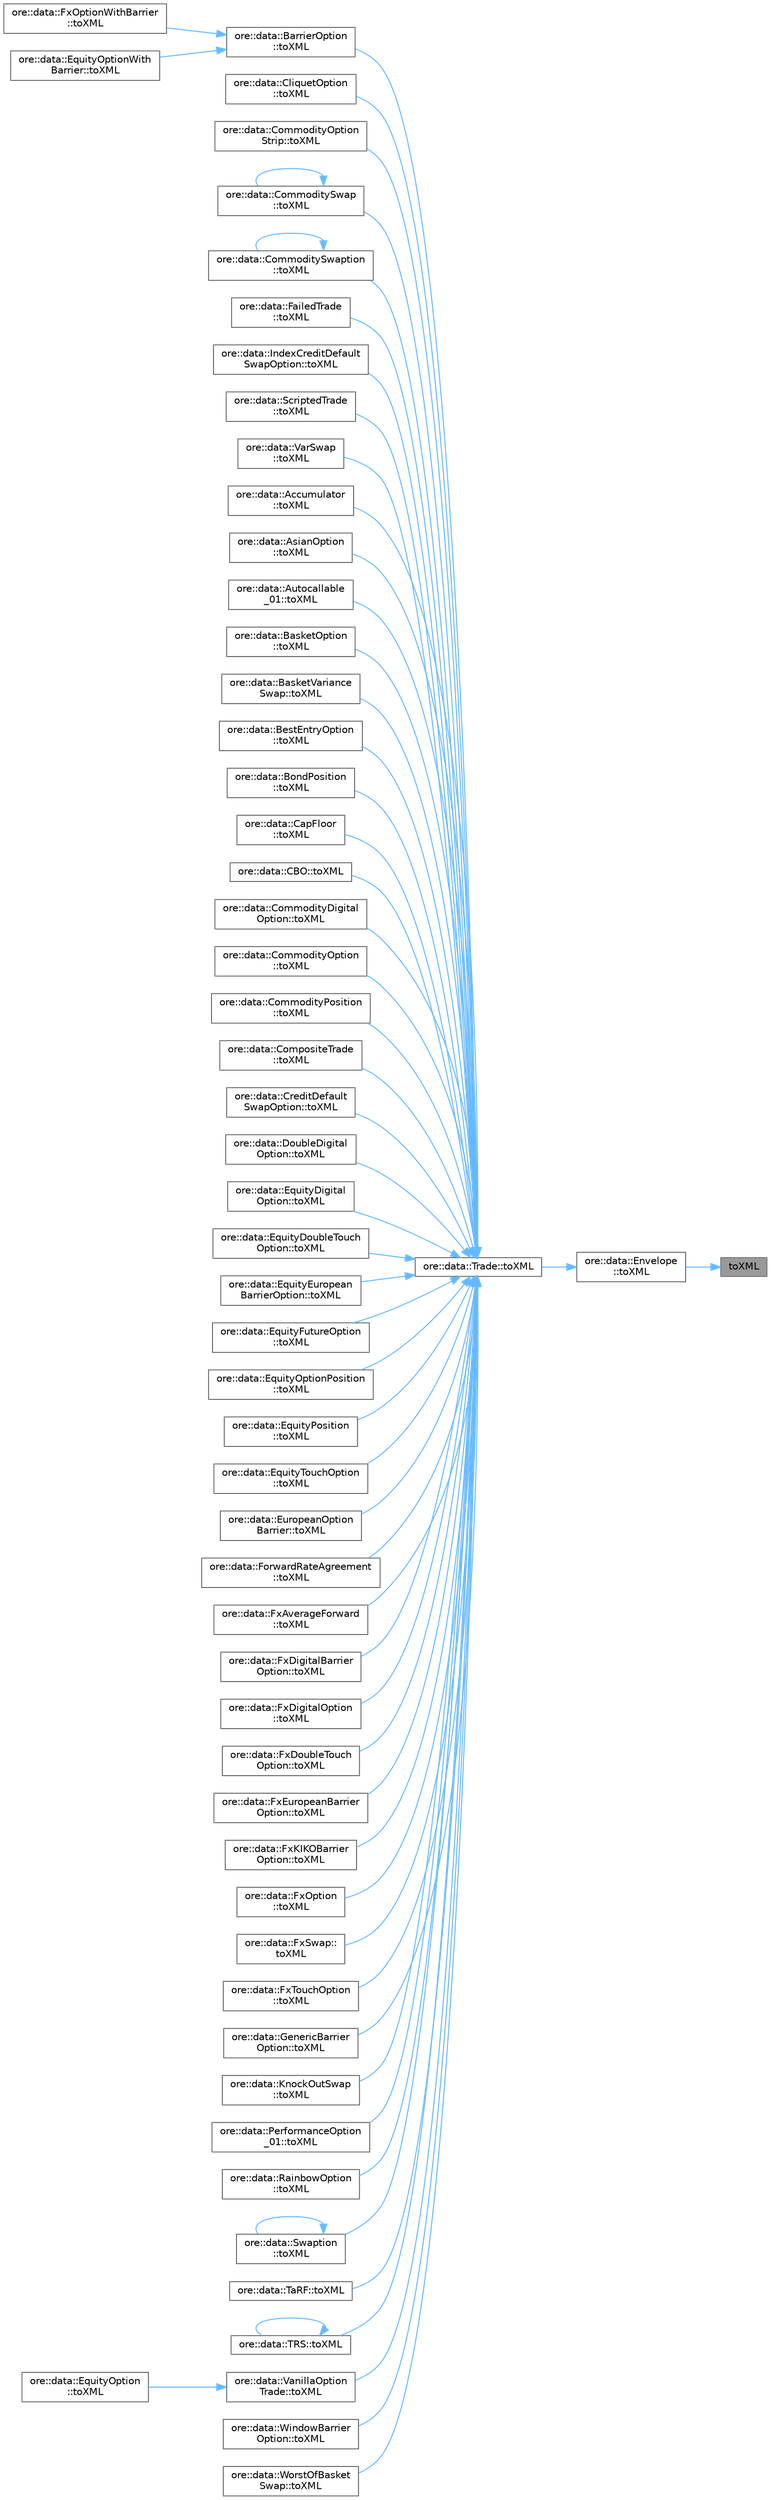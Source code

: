 digraph "toXML"
{
 // INTERACTIVE_SVG=YES
 // LATEX_PDF_SIZE
  bgcolor="transparent";
  edge [fontname=Helvetica,fontsize=10,labelfontname=Helvetica,labelfontsize=10];
  node [fontname=Helvetica,fontsize=10,shape=box,height=0.2,width=0.4];
  rankdir="RL";
  Node1 [label="toXML",height=0.2,width=0.4,color="gray40", fillcolor="grey60", style="filled", fontcolor="black",tooltip=" "];
  Node1 -> Node2 [dir="back",color="steelblue1",style="solid"];
  Node2 [label="ore::data::Envelope\l::toXML",height=0.2,width=0.4,color="grey40", fillcolor="white", style="filled",URL="$classore_1_1data_1_1_envelope.html#a0881d80390ae17ef0094dcd8c91c4936",tooltip=" "];
  Node2 -> Node3 [dir="back",color="steelblue1",style="solid"];
  Node3 [label="ore::data::Trade::toXML",height=0.2,width=0.4,color="grey40", fillcolor="white", style="filled",URL="$classore_1_1data_1_1_trade.html#a0881d80390ae17ef0094dcd8c91c4936",tooltip=" "];
  Node3 -> Node4 [dir="back",color="steelblue1",style="solid"];
  Node4 [label="ore::data::BarrierOption\l::toXML",height=0.2,width=0.4,color="grey40", fillcolor="white", style="filled",URL="$classore_1_1data_1_1_barrier_option.html#a5ab84b4972e623b734fc13becbf7902e",tooltip=" "];
  Node4 -> Node5 [dir="back",color="steelblue1",style="solid"];
  Node5 [label="ore::data::FxOptionWithBarrier\l::toXML",height=0.2,width=0.4,color="grey40", fillcolor="white", style="filled",URL="$classore_1_1data_1_1_fx_option_with_barrier.html#ae3c6d373eeb2618e05c621790d9e77da",tooltip=" "];
  Node4 -> Node6 [dir="back",color="steelblue1",style="solid"];
  Node6 [label="ore::data::EquityOptionWith\lBarrier::toXML",height=0.2,width=0.4,color="grey40", fillcolor="white", style="filled",URL="$classore_1_1data_1_1_equity_option_with_barrier.html#ae3c6d373eeb2618e05c621790d9e77da",tooltip=" "];
  Node3 -> Node7 [dir="back",color="steelblue1",style="solid"];
  Node7 [label="ore::data::CliquetOption\l::toXML",height=0.2,width=0.4,color="grey40", fillcolor="white", style="filled",URL="$classore_1_1data_1_1_cliquet_option.html#a5ab84b4972e623b734fc13becbf7902e",tooltip=" "];
  Node3 -> Node8 [dir="back",color="steelblue1",style="solid"];
  Node8 [label="ore::data::CommodityOption\lStrip::toXML",height=0.2,width=0.4,color="grey40", fillcolor="white", style="filled",URL="$classore_1_1data_1_1_commodity_option_strip.html#a5ab84b4972e623b734fc13becbf7902e",tooltip=" "];
  Node3 -> Node9 [dir="back",color="steelblue1",style="solid"];
  Node9 [label="ore::data::CommoditySwap\l::toXML",height=0.2,width=0.4,color="grey40", fillcolor="white", style="filled",URL="$classore_1_1data_1_1_commodity_swap.html#a5ab84b4972e623b734fc13becbf7902e",tooltip=" "];
  Node9 -> Node9 [dir="back",color="steelblue1",style="solid"];
  Node3 -> Node10 [dir="back",color="steelblue1",style="solid"];
  Node10 [label="ore::data::CommoditySwaption\l::toXML",height=0.2,width=0.4,color="grey40", fillcolor="white", style="filled",URL="$classore_1_1data_1_1_commodity_swaption.html#a5ab84b4972e623b734fc13becbf7902e",tooltip=" "];
  Node10 -> Node10 [dir="back",color="steelblue1",style="solid"];
  Node3 -> Node11 [dir="back",color="steelblue1",style="solid"];
  Node11 [label="ore::data::FailedTrade\l::toXML",height=0.2,width=0.4,color="grey40", fillcolor="white", style="filled",URL="$classore_1_1data_1_1_failed_trade.html#a5ab84b4972e623b734fc13becbf7902e",tooltip=" "];
  Node3 -> Node12 [dir="back",color="steelblue1",style="solid"];
  Node12 [label="ore::data::IndexCreditDefault\lSwapOption::toXML",height=0.2,width=0.4,color="grey40", fillcolor="white", style="filled",URL="$classore_1_1data_1_1_index_credit_default_swap_option.html#a5ab84b4972e623b734fc13becbf7902e",tooltip=" "];
  Node3 -> Node13 [dir="back",color="steelblue1",style="solid"];
  Node13 [label="ore::data::ScriptedTrade\l::toXML",height=0.2,width=0.4,color="grey40", fillcolor="white", style="filled",URL="$classore_1_1data_1_1_scripted_trade.html#a5ab84b4972e623b734fc13becbf7902e",tooltip=" "];
  Node3 -> Node14 [dir="back",color="steelblue1",style="solid"];
  Node14 [label="ore::data::VarSwap\l::toXML",height=0.2,width=0.4,color="grey40", fillcolor="white", style="filled",URL="$classore_1_1data_1_1_var_swap.html#a5ab84b4972e623b734fc13becbf7902e",tooltip=" "];
  Node3 -> Node15 [dir="back",color="steelblue1",style="solid"];
  Node15 [label="ore::data::Accumulator\l::toXML",height=0.2,width=0.4,color="grey40", fillcolor="white", style="filled",URL="$classore_1_1data_1_1_accumulator.html#a0881d80390ae17ef0094dcd8c91c4936",tooltip=" "];
  Node3 -> Node16 [dir="back",color="steelblue1",style="solid"];
  Node16 [label="ore::data::AsianOption\l::toXML",height=0.2,width=0.4,color="grey40", fillcolor="white", style="filled",URL="$classore_1_1data_1_1_asian_option.html#a0881d80390ae17ef0094dcd8c91c4936",tooltip=" "];
  Node3 -> Node17 [dir="back",color="steelblue1",style="solid"];
  Node17 [label="ore::data::Autocallable\l_01::toXML",height=0.2,width=0.4,color="grey40", fillcolor="white", style="filled",URL="$classore_1_1data_1_1_autocallable__01.html#a0881d80390ae17ef0094dcd8c91c4936",tooltip=" "];
  Node3 -> Node18 [dir="back",color="steelblue1",style="solid"];
  Node18 [label="ore::data::BasketOption\l::toXML",height=0.2,width=0.4,color="grey40", fillcolor="white", style="filled",URL="$classore_1_1data_1_1_basket_option.html#a0881d80390ae17ef0094dcd8c91c4936",tooltip=" "];
  Node3 -> Node19 [dir="back",color="steelblue1",style="solid"];
  Node19 [label="ore::data::BasketVariance\lSwap::toXML",height=0.2,width=0.4,color="grey40", fillcolor="white", style="filled",URL="$classore_1_1data_1_1_basket_variance_swap.html#a0881d80390ae17ef0094dcd8c91c4936",tooltip=" "];
  Node3 -> Node20 [dir="back",color="steelblue1",style="solid"];
  Node20 [label="ore::data::BestEntryOption\l::toXML",height=0.2,width=0.4,color="grey40", fillcolor="white", style="filled",URL="$classore_1_1data_1_1_best_entry_option.html#a0881d80390ae17ef0094dcd8c91c4936",tooltip=" "];
  Node3 -> Node21 [dir="back",color="steelblue1",style="solid"];
  Node21 [label="ore::data::BondPosition\l::toXML",height=0.2,width=0.4,color="grey40", fillcolor="white", style="filled",URL="$classore_1_1data_1_1_bond_position.html#a0881d80390ae17ef0094dcd8c91c4936",tooltip=" "];
  Node3 -> Node22 [dir="back",color="steelblue1",style="solid"];
  Node22 [label="ore::data::CapFloor\l::toXML",height=0.2,width=0.4,color="grey40", fillcolor="white", style="filled",URL="$classore_1_1data_1_1_cap_floor.html#a0881d80390ae17ef0094dcd8c91c4936",tooltip=" "];
  Node3 -> Node23 [dir="back",color="steelblue1",style="solid"];
  Node23 [label="ore::data::CBO::toXML",height=0.2,width=0.4,color="grey40", fillcolor="white", style="filled",URL="$classore_1_1data_1_1_c_b_o.html#a0881d80390ae17ef0094dcd8c91c4936",tooltip=" "];
  Node3 -> Node24 [dir="back",color="steelblue1",style="solid"];
  Node24 [label="ore::data::CommodityDigital\lOption::toXML",height=0.2,width=0.4,color="grey40", fillcolor="white", style="filled",URL="$classore_1_1data_1_1_commodity_digital_option.html#a0881d80390ae17ef0094dcd8c91c4936",tooltip=" "];
  Node3 -> Node25 [dir="back",color="steelblue1",style="solid"];
  Node25 [label="ore::data::CommodityOption\l::toXML",height=0.2,width=0.4,color="grey40", fillcolor="white", style="filled",URL="$classore_1_1data_1_1_commodity_option.html#a0881d80390ae17ef0094dcd8c91c4936",tooltip=" "];
  Node3 -> Node26 [dir="back",color="steelblue1",style="solid"];
  Node26 [label="ore::data::CommodityPosition\l::toXML",height=0.2,width=0.4,color="grey40", fillcolor="white", style="filled",URL="$classore_1_1data_1_1_commodity_position.html#a0881d80390ae17ef0094dcd8c91c4936",tooltip=" "];
  Node3 -> Node27 [dir="back",color="steelblue1",style="solid"];
  Node27 [label="ore::data::CompositeTrade\l::toXML",height=0.2,width=0.4,color="grey40", fillcolor="white", style="filled",URL="$classore_1_1data_1_1_composite_trade.html#a0881d80390ae17ef0094dcd8c91c4936",tooltip=" "];
  Node3 -> Node28 [dir="back",color="steelblue1",style="solid"];
  Node28 [label="ore::data::CreditDefault\lSwapOption::toXML",height=0.2,width=0.4,color="grey40", fillcolor="white", style="filled",URL="$classore_1_1data_1_1_credit_default_swap_option.html#a0881d80390ae17ef0094dcd8c91c4936",tooltip=" "];
  Node3 -> Node29 [dir="back",color="steelblue1",style="solid"];
  Node29 [label="ore::data::DoubleDigital\lOption::toXML",height=0.2,width=0.4,color="grey40", fillcolor="white", style="filled",URL="$classore_1_1data_1_1_double_digital_option.html#a0881d80390ae17ef0094dcd8c91c4936",tooltip=" "];
  Node3 -> Node30 [dir="back",color="steelblue1",style="solid"];
  Node30 [label="ore::data::EquityDigital\lOption::toXML",height=0.2,width=0.4,color="grey40", fillcolor="white", style="filled",URL="$classore_1_1data_1_1_equity_digital_option.html#a0881d80390ae17ef0094dcd8c91c4936",tooltip=" "];
  Node3 -> Node31 [dir="back",color="steelblue1",style="solid"];
  Node31 [label="ore::data::EquityDoubleTouch\lOption::toXML",height=0.2,width=0.4,color="grey40", fillcolor="white", style="filled",URL="$classore_1_1data_1_1_equity_double_touch_option.html#a0881d80390ae17ef0094dcd8c91c4936",tooltip=" "];
  Node3 -> Node32 [dir="back",color="steelblue1",style="solid"];
  Node32 [label="ore::data::EquityEuropean\lBarrierOption::toXML",height=0.2,width=0.4,color="grey40", fillcolor="white", style="filled",URL="$classore_1_1data_1_1_equity_european_barrier_option.html#a0881d80390ae17ef0094dcd8c91c4936",tooltip=" "];
  Node3 -> Node33 [dir="back",color="steelblue1",style="solid"];
  Node33 [label="ore::data::EquityFutureOption\l::toXML",height=0.2,width=0.4,color="grey40", fillcolor="white", style="filled",URL="$classore_1_1data_1_1_equity_future_option.html#a0881d80390ae17ef0094dcd8c91c4936",tooltip=" "];
  Node3 -> Node34 [dir="back",color="steelblue1",style="solid"];
  Node34 [label="ore::data::EquityOptionPosition\l::toXML",height=0.2,width=0.4,color="grey40", fillcolor="white", style="filled",URL="$classore_1_1data_1_1_equity_option_position.html#a0881d80390ae17ef0094dcd8c91c4936",tooltip=" "];
  Node3 -> Node35 [dir="back",color="steelblue1",style="solid"];
  Node35 [label="ore::data::EquityPosition\l::toXML",height=0.2,width=0.4,color="grey40", fillcolor="white", style="filled",URL="$classore_1_1data_1_1_equity_position.html#a0881d80390ae17ef0094dcd8c91c4936",tooltip=" "];
  Node3 -> Node36 [dir="back",color="steelblue1",style="solid"];
  Node36 [label="ore::data::EquityTouchOption\l::toXML",height=0.2,width=0.4,color="grey40", fillcolor="white", style="filled",URL="$classore_1_1data_1_1_equity_touch_option.html#a0881d80390ae17ef0094dcd8c91c4936",tooltip=" "];
  Node3 -> Node37 [dir="back",color="steelblue1",style="solid"];
  Node37 [label="ore::data::EuropeanOption\lBarrier::toXML",height=0.2,width=0.4,color="grey40", fillcolor="white", style="filled",URL="$classore_1_1data_1_1_european_option_barrier.html#a0881d80390ae17ef0094dcd8c91c4936",tooltip=" "];
  Node3 -> Node38 [dir="back",color="steelblue1",style="solid"];
  Node38 [label="ore::data::ForwardRateAgreement\l::toXML",height=0.2,width=0.4,color="grey40", fillcolor="white", style="filled",URL="$classore_1_1data_1_1_forward_rate_agreement.html#a0881d80390ae17ef0094dcd8c91c4936",tooltip=" "];
  Node3 -> Node39 [dir="back",color="steelblue1",style="solid"];
  Node39 [label="ore::data::FxAverageForward\l::toXML",height=0.2,width=0.4,color="grey40", fillcolor="white", style="filled",URL="$classore_1_1data_1_1_fx_average_forward.html#a0881d80390ae17ef0094dcd8c91c4936",tooltip=" "];
  Node3 -> Node40 [dir="back",color="steelblue1",style="solid"];
  Node40 [label="ore::data::FxDigitalBarrier\lOption::toXML",height=0.2,width=0.4,color="grey40", fillcolor="white", style="filled",URL="$classore_1_1data_1_1_fx_digital_barrier_option.html#a0881d80390ae17ef0094dcd8c91c4936",tooltip=" "];
  Node3 -> Node41 [dir="back",color="steelblue1",style="solid"];
  Node41 [label="ore::data::FxDigitalOption\l::toXML",height=0.2,width=0.4,color="grey40", fillcolor="white", style="filled",URL="$classore_1_1data_1_1_fx_digital_option.html#a0881d80390ae17ef0094dcd8c91c4936",tooltip=" "];
  Node3 -> Node42 [dir="back",color="steelblue1",style="solid"];
  Node42 [label="ore::data::FxDoubleTouch\lOption::toXML",height=0.2,width=0.4,color="grey40", fillcolor="white", style="filled",URL="$classore_1_1data_1_1_fx_double_touch_option.html#a0881d80390ae17ef0094dcd8c91c4936",tooltip=" "];
  Node3 -> Node43 [dir="back",color="steelblue1",style="solid"];
  Node43 [label="ore::data::FxEuropeanBarrier\lOption::toXML",height=0.2,width=0.4,color="grey40", fillcolor="white", style="filled",URL="$classore_1_1data_1_1_fx_european_barrier_option.html#a0881d80390ae17ef0094dcd8c91c4936",tooltip=" "];
  Node3 -> Node44 [dir="back",color="steelblue1",style="solid"];
  Node44 [label="ore::data::FxKIKOBarrier\lOption::toXML",height=0.2,width=0.4,color="grey40", fillcolor="white", style="filled",URL="$classore_1_1data_1_1_fx_k_i_k_o_barrier_option.html#a0881d80390ae17ef0094dcd8c91c4936",tooltip=" "];
  Node3 -> Node45 [dir="back",color="steelblue1",style="solid"];
  Node45 [label="ore::data::FxOption\l::toXML",height=0.2,width=0.4,color="grey40", fillcolor="white", style="filled",URL="$classore_1_1data_1_1_fx_option.html#a0881d80390ae17ef0094dcd8c91c4936",tooltip=" "];
  Node3 -> Node46 [dir="back",color="steelblue1",style="solid"];
  Node46 [label="ore::data::FxSwap::\ltoXML",height=0.2,width=0.4,color="grey40", fillcolor="white", style="filled",URL="$classore_1_1data_1_1_fx_swap.html#a0881d80390ae17ef0094dcd8c91c4936",tooltip=" "];
  Node3 -> Node47 [dir="back",color="steelblue1",style="solid"];
  Node47 [label="ore::data::FxTouchOption\l::toXML",height=0.2,width=0.4,color="grey40", fillcolor="white", style="filled",URL="$classore_1_1data_1_1_fx_touch_option.html#a0881d80390ae17ef0094dcd8c91c4936",tooltip=" "];
  Node3 -> Node48 [dir="back",color="steelblue1",style="solid"];
  Node48 [label="ore::data::GenericBarrier\lOption::toXML",height=0.2,width=0.4,color="grey40", fillcolor="white", style="filled",URL="$classore_1_1data_1_1_generic_barrier_option.html#a0881d80390ae17ef0094dcd8c91c4936",tooltip=" "];
  Node3 -> Node49 [dir="back",color="steelblue1",style="solid"];
  Node49 [label="ore::data::KnockOutSwap\l::toXML",height=0.2,width=0.4,color="grey40", fillcolor="white", style="filled",URL="$classore_1_1data_1_1_knock_out_swap.html#a0881d80390ae17ef0094dcd8c91c4936",tooltip=" "];
  Node3 -> Node50 [dir="back",color="steelblue1",style="solid"];
  Node50 [label="ore::data::PerformanceOption\l_01::toXML",height=0.2,width=0.4,color="grey40", fillcolor="white", style="filled",URL="$classore_1_1data_1_1_performance_option__01.html#a0881d80390ae17ef0094dcd8c91c4936",tooltip=" "];
  Node3 -> Node51 [dir="back",color="steelblue1",style="solid"];
  Node51 [label="ore::data::RainbowOption\l::toXML",height=0.2,width=0.4,color="grey40", fillcolor="white", style="filled",URL="$classore_1_1data_1_1_rainbow_option.html#a0881d80390ae17ef0094dcd8c91c4936",tooltip=" "];
  Node3 -> Node52 [dir="back",color="steelblue1",style="solid"];
  Node52 [label="ore::data::Swaption\l::toXML",height=0.2,width=0.4,color="grey40", fillcolor="white", style="filled",URL="$classore_1_1data_1_1_swaption.html#a0881d80390ae17ef0094dcd8c91c4936",tooltip=" "];
  Node52 -> Node52 [dir="back",color="steelblue1",style="solid"];
  Node3 -> Node53 [dir="back",color="steelblue1",style="solid"];
  Node53 [label="ore::data::TaRF::toXML",height=0.2,width=0.4,color="grey40", fillcolor="white", style="filled",URL="$classore_1_1data_1_1_ta_r_f.html#a0881d80390ae17ef0094dcd8c91c4936",tooltip=" "];
  Node3 -> Node54 [dir="back",color="steelblue1",style="solid"];
  Node54 [label="ore::data::TRS::toXML",height=0.2,width=0.4,color="grey40", fillcolor="white", style="filled",URL="$classore_1_1data_1_1_t_r_s.html#a0881d80390ae17ef0094dcd8c91c4936",tooltip=" "];
  Node54 -> Node54 [dir="back",color="steelblue1",style="solid"];
  Node3 -> Node55 [dir="back",color="steelblue1",style="solid"];
  Node55 [label="ore::data::VanillaOption\lTrade::toXML",height=0.2,width=0.4,color="grey40", fillcolor="white", style="filled",URL="$classore_1_1data_1_1_vanilla_option_trade.html#a0881d80390ae17ef0094dcd8c91c4936",tooltip=" "];
  Node55 -> Node56 [dir="back",color="steelblue1",style="solid"];
  Node56 [label="ore::data::EquityOption\l::toXML",height=0.2,width=0.4,color="grey40", fillcolor="white", style="filled",URL="$classore_1_1data_1_1_equity_option.html#a0881d80390ae17ef0094dcd8c91c4936",tooltip=" "];
  Node3 -> Node57 [dir="back",color="steelblue1",style="solid"];
  Node57 [label="ore::data::WindowBarrier\lOption::toXML",height=0.2,width=0.4,color="grey40", fillcolor="white", style="filled",URL="$classore_1_1data_1_1_window_barrier_option.html#a0881d80390ae17ef0094dcd8c91c4936",tooltip=" "];
  Node3 -> Node58 [dir="back",color="steelblue1",style="solid"];
  Node58 [label="ore::data::WorstOfBasket\lSwap::toXML",height=0.2,width=0.4,color="grey40", fillcolor="white", style="filled",URL="$classore_1_1data_1_1_worst_of_basket_swap.html#a0881d80390ae17ef0094dcd8c91c4936",tooltip=" "];
}
